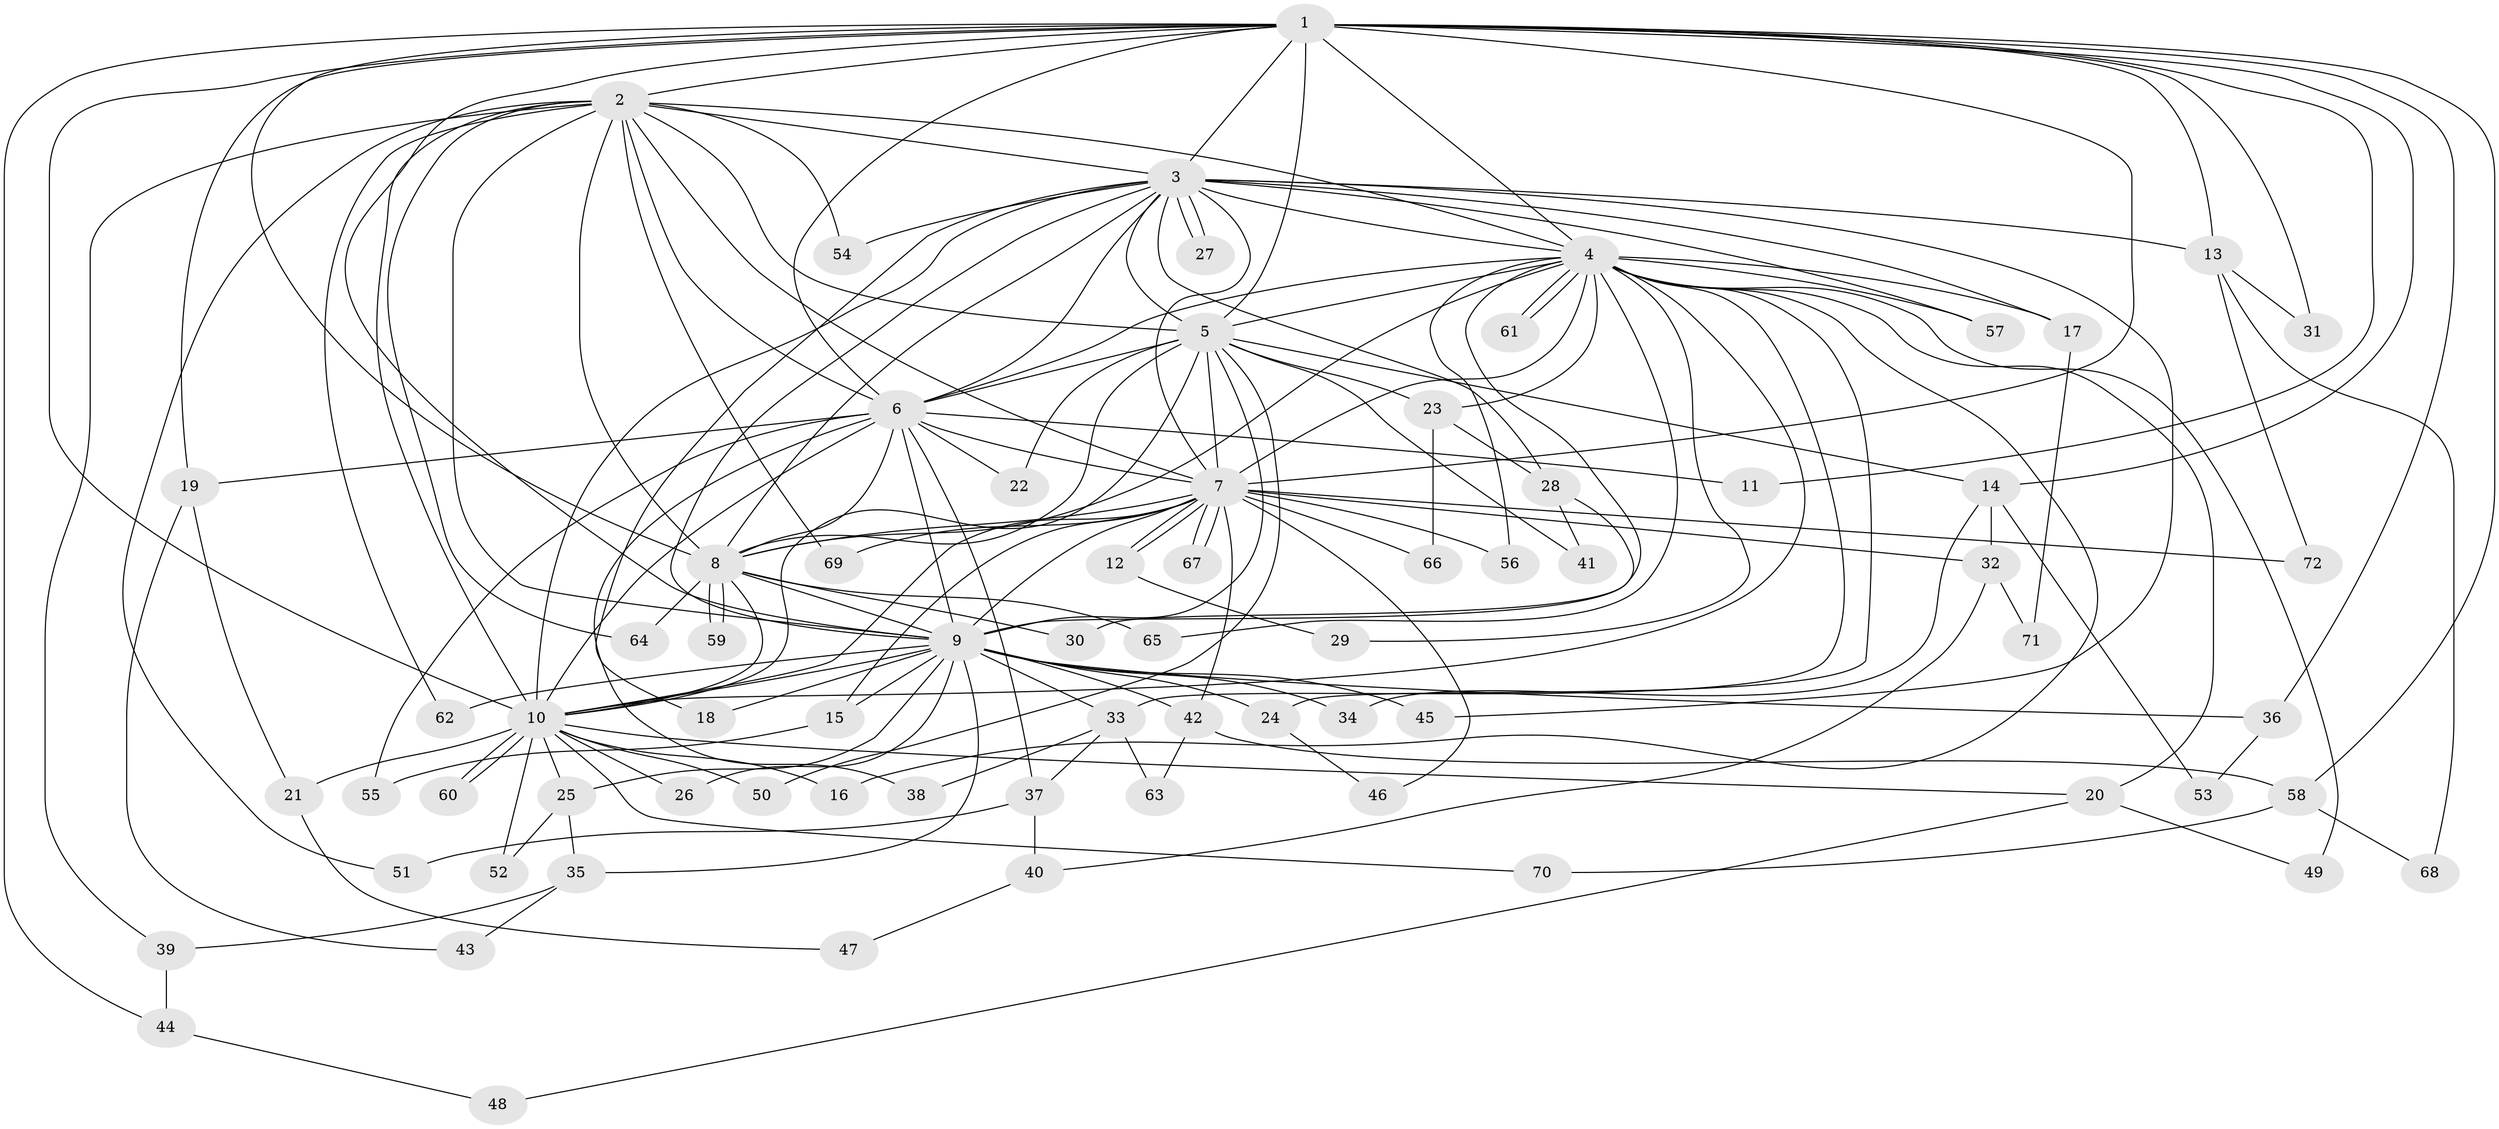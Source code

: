 // coarse degree distribution, {19: 0.019230769230769232, 14: 0.019230769230769232, 21: 0.019230769230769232, 11: 0.038461538461538464, 17: 0.019230769230769232, 24: 0.019230769230769232, 2: 0.5, 4: 0.07692307692307693, 7: 0.019230769230769232, 3: 0.19230769230769232, 1: 0.038461538461538464, 6: 0.038461538461538464}
// Generated by graph-tools (version 1.1) at 2025/23/03/03/25 07:23:36]
// undirected, 72 vertices, 169 edges
graph export_dot {
graph [start="1"]
  node [color=gray90,style=filled];
  1;
  2;
  3;
  4;
  5;
  6;
  7;
  8;
  9;
  10;
  11;
  12;
  13;
  14;
  15;
  16;
  17;
  18;
  19;
  20;
  21;
  22;
  23;
  24;
  25;
  26;
  27;
  28;
  29;
  30;
  31;
  32;
  33;
  34;
  35;
  36;
  37;
  38;
  39;
  40;
  41;
  42;
  43;
  44;
  45;
  46;
  47;
  48;
  49;
  50;
  51;
  52;
  53;
  54;
  55;
  56;
  57;
  58;
  59;
  60;
  61;
  62;
  63;
  64;
  65;
  66;
  67;
  68;
  69;
  70;
  71;
  72;
  1 -- 2;
  1 -- 3;
  1 -- 4;
  1 -- 5;
  1 -- 6;
  1 -- 7;
  1 -- 8;
  1 -- 9;
  1 -- 10;
  1 -- 11;
  1 -- 13;
  1 -- 14;
  1 -- 19;
  1 -- 31;
  1 -- 36;
  1 -- 44;
  1 -- 58;
  2 -- 3;
  2 -- 4;
  2 -- 5;
  2 -- 6;
  2 -- 7;
  2 -- 8;
  2 -- 9;
  2 -- 10;
  2 -- 39;
  2 -- 51;
  2 -- 54;
  2 -- 62;
  2 -- 64;
  2 -- 69;
  3 -- 4;
  3 -- 5;
  3 -- 6;
  3 -- 7;
  3 -- 8;
  3 -- 9;
  3 -- 10;
  3 -- 13;
  3 -- 17;
  3 -- 18;
  3 -- 27;
  3 -- 27;
  3 -- 28;
  3 -- 45;
  3 -- 54;
  3 -- 57;
  4 -- 5;
  4 -- 6;
  4 -- 7;
  4 -- 8;
  4 -- 9;
  4 -- 10;
  4 -- 16;
  4 -- 17;
  4 -- 20;
  4 -- 23;
  4 -- 24;
  4 -- 29;
  4 -- 33;
  4 -- 49;
  4 -- 56;
  4 -- 57;
  4 -- 61;
  4 -- 61;
  4 -- 65;
  5 -- 6;
  5 -- 7;
  5 -- 8;
  5 -- 9;
  5 -- 10;
  5 -- 14;
  5 -- 22;
  5 -- 23;
  5 -- 41;
  5 -- 50;
  6 -- 7;
  6 -- 8;
  6 -- 9;
  6 -- 10;
  6 -- 11;
  6 -- 19;
  6 -- 22;
  6 -- 37;
  6 -- 38;
  6 -- 55;
  7 -- 8;
  7 -- 9;
  7 -- 10;
  7 -- 12;
  7 -- 12;
  7 -- 15;
  7 -- 32;
  7 -- 42;
  7 -- 46;
  7 -- 56;
  7 -- 66;
  7 -- 67;
  7 -- 67;
  7 -- 69;
  7 -- 72;
  8 -- 9;
  8 -- 10;
  8 -- 30;
  8 -- 59;
  8 -- 59;
  8 -- 64;
  8 -- 65;
  9 -- 10;
  9 -- 15;
  9 -- 18;
  9 -- 24;
  9 -- 25;
  9 -- 26;
  9 -- 33;
  9 -- 34;
  9 -- 35;
  9 -- 36;
  9 -- 42;
  9 -- 45;
  9 -- 62;
  10 -- 16;
  10 -- 20;
  10 -- 21;
  10 -- 25;
  10 -- 26;
  10 -- 50;
  10 -- 52;
  10 -- 60;
  10 -- 60;
  10 -- 70;
  12 -- 29;
  13 -- 31;
  13 -- 68;
  13 -- 72;
  14 -- 32;
  14 -- 34;
  14 -- 53;
  15 -- 55;
  17 -- 71;
  19 -- 21;
  19 -- 43;
  20 -- 48;
  20 -- 49;
  21 -- 47;
  23 -- 28;
  23 -- 66;
  24 -- 46;
  25 -- 35;
  25 -- 52;
  28 -- 30;
  28 -- 41;
  32 -- 40;
  32 -- 71;
  33 -- 37;
  33 -- 38;
  33 -- 63;
  35 -- 39;
  35 -- 43;
  36 -- 53;
  37 -- 40;
  37 -- 51;
  39 -- 44;
  40 -- 47;
  42 -- 58;
  42 -- 63;
  44 -- 48;
  58 -- 68;
  58 -- 70;
}
